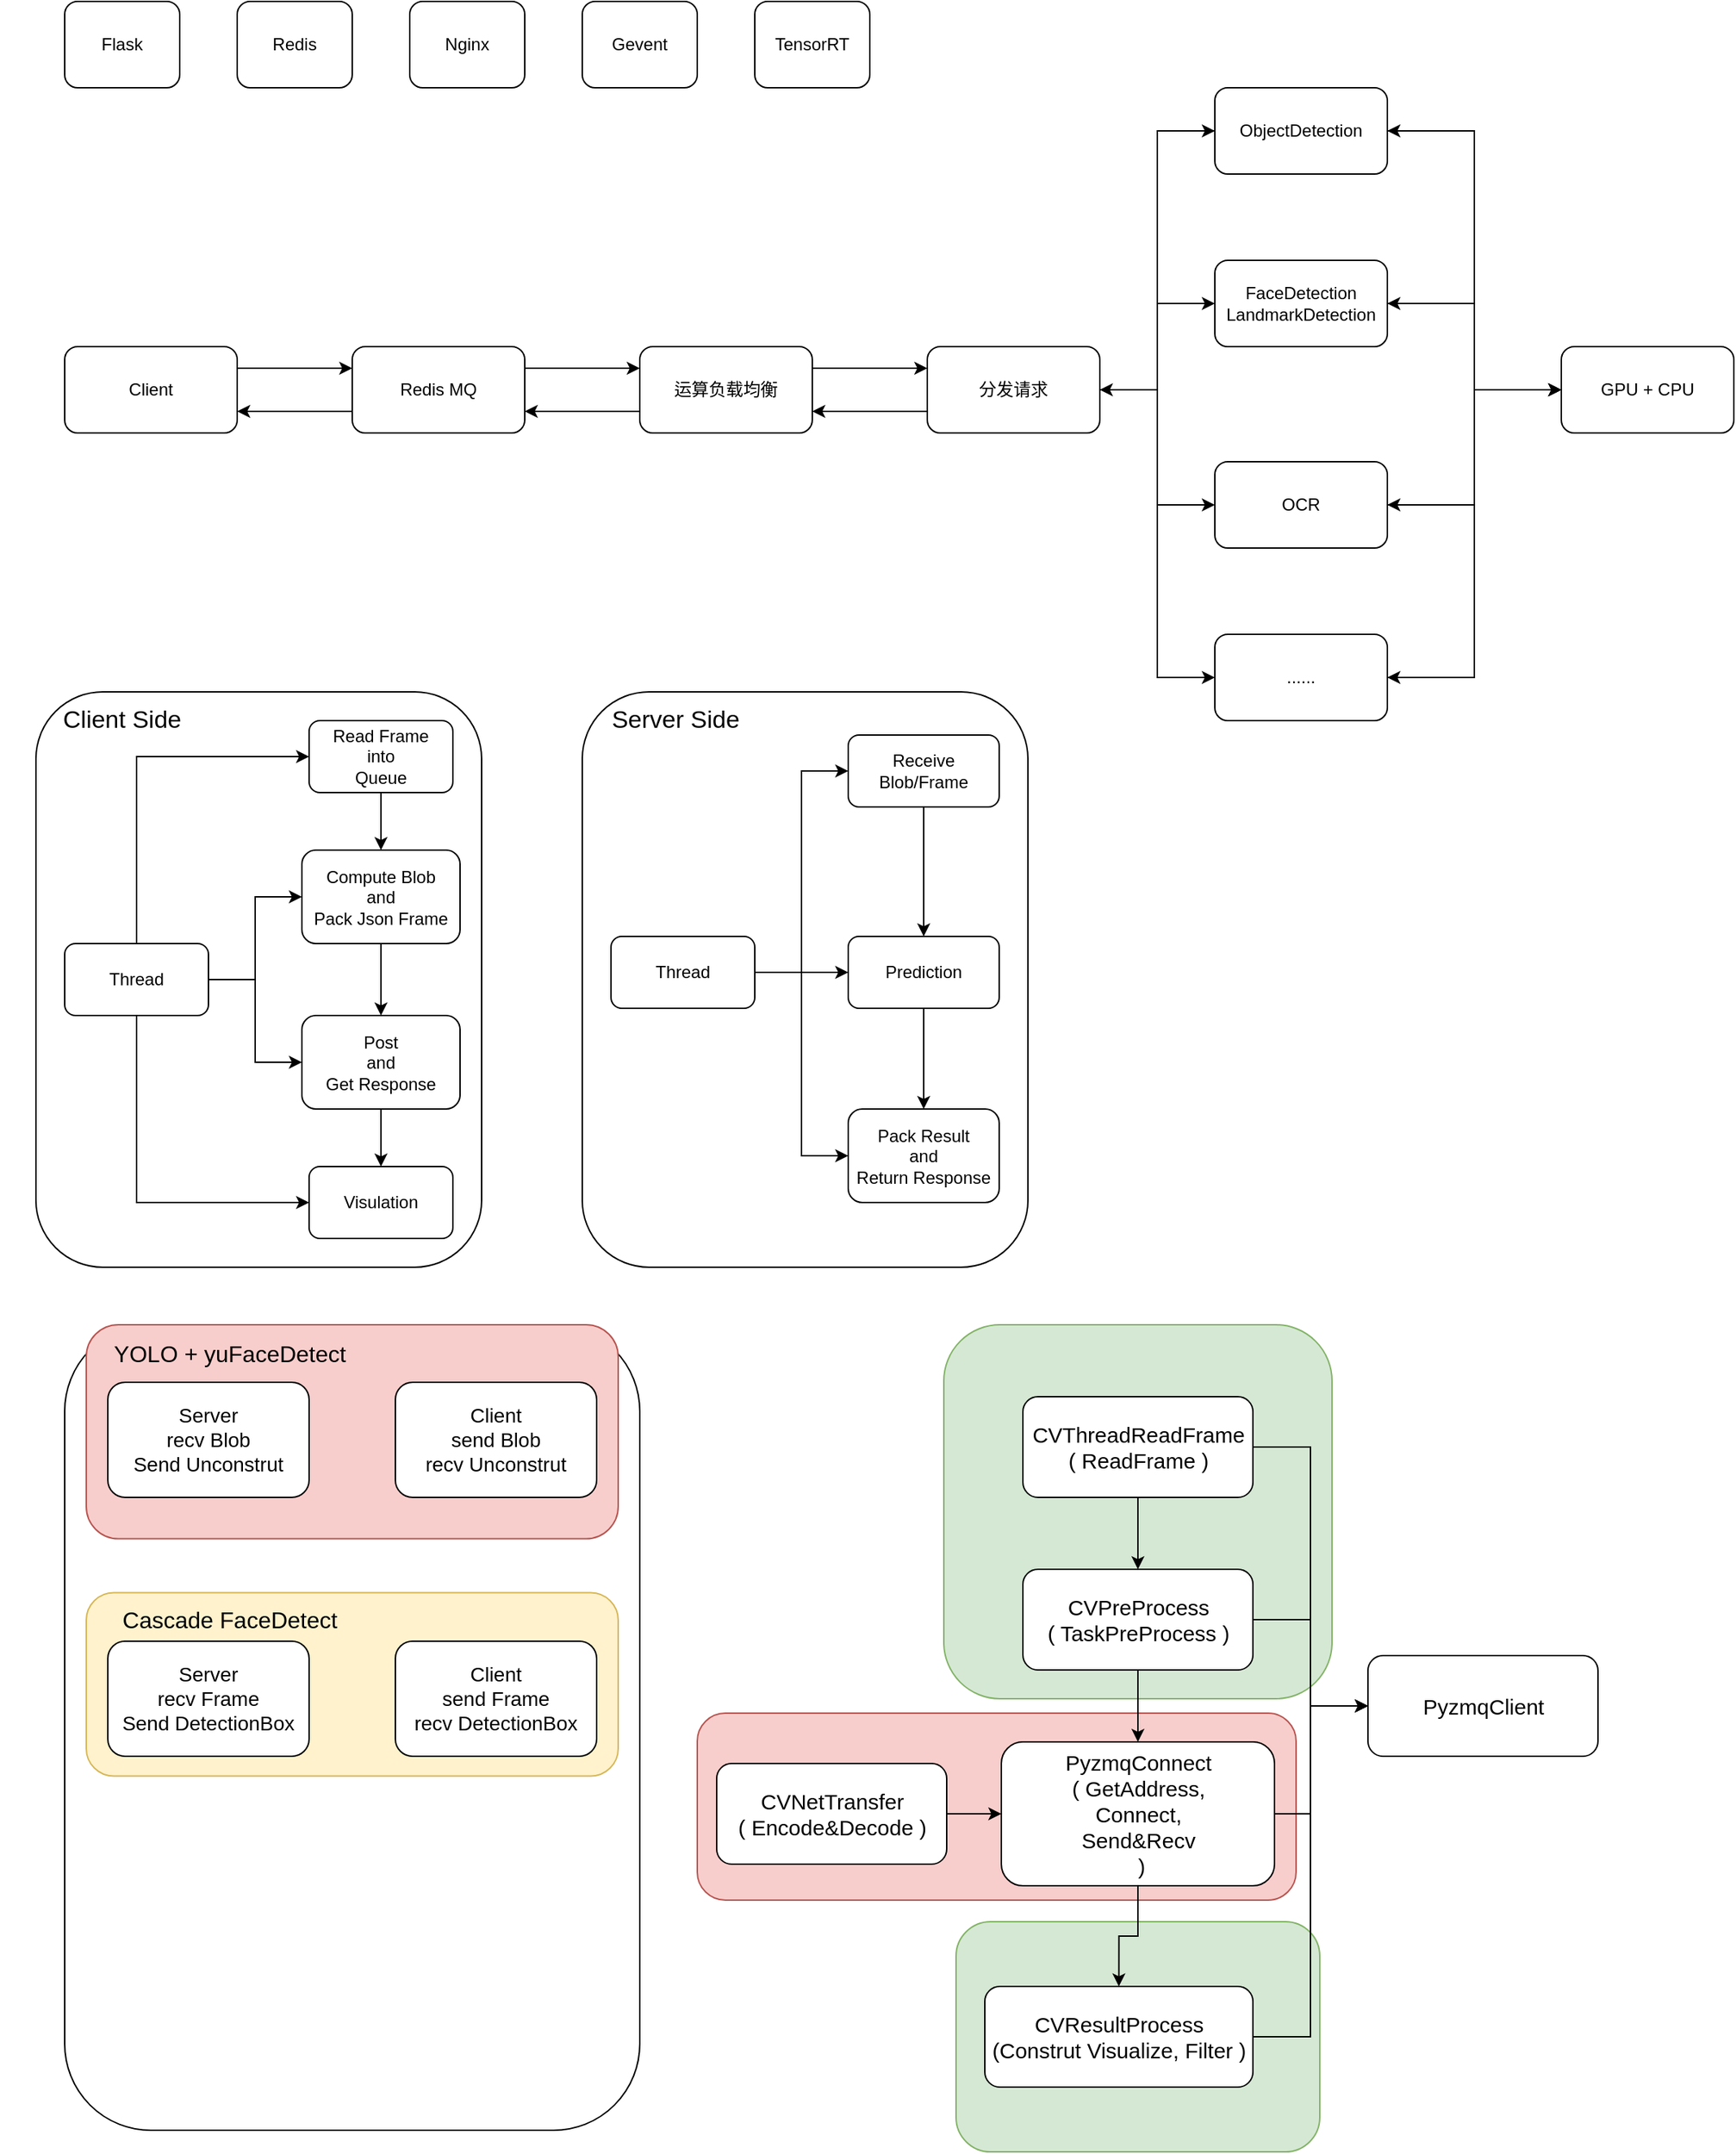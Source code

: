 <mxfile version="14.1.8" type="github">
  <diagram id="7dhG77_Q10vjQAKvfWMw" name="Page-1">
    <mxGraphModel dx="734" dy="479" grid="1" gridSize="10" guides="1" tooltips="1" connect="1" arrows="1" fold="1" page="1" pageScale="1" pageWidth="827" pageHeight="1169" math="0" shadow="0">
      <root>
        <mxCell id="0" />
        <mxCell id="1" parent="0" />
        <mxCell id="kNMitA74HekCaNC5wL4F-1" value="" style="rounded=1;whiteSpace=wrap;html=1;" parent="1" vertex="1">
          <mxGeometry x="80" y="960" width="400" height="560" as="geometry" />
        </mxCell>
        <mxCell id="MtR0q6EYVEY2UFpirdCm-37" value="" style="rounded=1;whiteSpace=wrap;html=1;fillColor=#fff2cc;strokeColor=#d6b656;" parent="1" vertex="1">
          <mxGeometry x="95" y="1146.25" width="370" height="127.5" as="geometry" />
        </mxCell>
        <mxCell id="MtR0q6EYVEY2UFpirdCm-36" value="" style="rounded=1;whiteSpace=wrap;html=1;fillColor=#f8cecc;strokeColor=#b85450;" parent="1" vertex="1">
          <mxGeometry x="95" y="960" width="370" height="148.75" as="geometry" />
        </mxCell>
        <mxCell id="MtR0q6EYVEY2UFpirdCm-35" value="" style="rounded=1;whiteSpace=wrap;html=1;fillColor=#f8cecc;strokeColor=#b85450;" parent="1" vertex="1">
          <mxGeometry x="320" y="1000" width="120" height="60" as="geometry" />
        </mxCell>
        <mxCell id="MtR0q6EYVEY2UFpirdCm-31" value="" style="rounded=1;whiteSpace=wrap;html=1;fillColor=#f8cecc;strokeColor=#b85450;" parent="1" vertex="1">
          <mxGeometry x="520" y="1230" width="416.5" height="130" as="geometry" />
        </mxCell>
        <mxCell id="MtR0q6EYVEY2UFpirdCm-30" value="" style="rounded=1;whiteSpace=wrap;html=1;fillColor=#d5e8d4;strokeColor=#82b366;" parent="1" vertex="1">
          <mxGeometry x="700" y="1375" width="253" height="160" as="geometry" />
        </mxCell>
        <mxCell id="WyiyPVkX2-RSNoQSLLox-2" style="edgeStyle=orthogonalEdgeStyle;rounded=0;orthogonalLoop=1;jettySize=auto;html=1;exitX=1;exitY=0.25;exitDx=0;exitDy=0;entryX=0;entryY=0.25;entryDx=0;entryDy=0;" parent="1" source="9NKGEl0jnILZwDAVQmjc-1" target="9NKGEl0jnILZwDAVQmjc-3" edge="1">
          <mxGeometry relative="1" as="geometry" />
        </mxCell>
        <mxCell id="9NKGEl0jnILZwDAVQmjc-1" value="Client" style="rounded=1;whiteSpace=wrap;html=1;" parent="1" vertex="1">
          <mxGeometry x="80" y="280" width="120" height="60" as="geometry" />
        </mxCell>
        <mxCell id="i9eNnEVXPlJ7ctMdqRhR-3" style="edgeStyle=orthogonalEdgeStyle;rounded=0;orthogonalLoop=1;jettySize=auto;html=1;exitX=0;exitY=0.75;exitDx=0;exitDy=0;entryX=1;entryY=0.75;entryDx=0;entryDy=0;" parent="1" source="9NKGEl0jnILZwDAVQmjc-3" target="9NKGEl0jnILZwDAVQmjc-1" edge="1">
          <mxGeometry relative="1" as="geometry" />
        </mxCell>
        <mxCell id="i9eNnEVXPlJ7ctMdqRhR-4" style="edgeStyle=orthogonalEdgeStyle;rounded=0;orthogonalLoop=1;jettySize=auto;html=1;exitX=1;exitY=0.25;exitDx=0;exitDy=0;entryX=0;entryY=0.25;entryDx=0;entryDy=0;" parent="1" source="9NKGEl0jnILZwDAVQmjc-3" target="i9eNnEVXPlJ7ctMdqRhR-1" edge="1">
          <mxGeometry relative="1" as="geometry" />
        </mxCell>
        <mxCell id="9NKGEl0jnILZwDAVQmjc-3" value="Redis MQ" style="rounded=1;whiteSpace=wrap;html=1;" parent="1" vertex="1">
          <mxGeometry x="280" y="280" width="120" height="60" as="geometry" />
        </mxCell>
        <mxCell id="i9eNnEVXPlJ7ctMdqRhR-5" style="edgeStyle=orthogonalEdgeStyle;rounded=0;orthogonalLoop=1;jettySize=auto;html=1;exitX=0;exitY=0.75;exitDx=0;exitDy=0;entryX=1;entryY=0.75;entryDx=0;entryDy=0;" parent="1" source="i9eNnEVXPlJ7ctMdqRhR-1" target="9NKGEl0jnILZwDAVQmjc-3" edge="1">
          <mxGeometry relative="1" as="geometry" />
        </mxCell>
        <mxCell id="Oo6SzhEoN0E3CcnQ-WtD-2" style="edgeStyle=orthogonalEdgeStyle;rounded=0;orthogonalLoop=1;jettySize=auto;html=1;exitX=1;exitY=0.25;exitDx=0;exitDy=0;entryX=0;entryY=0.25;entryDx=0;entryDy=0;" parent="1" source="i9eNnEVXPlJ7ctMdqRhR-1" target="Oo6SzhEoN0E3CcnQ-WtD-1" edge="1">
          <mxGeometry relative="1" as="geometry" />
        </mxCell>
        <mxCell id="i9eNnEVXPlJ7ctMdqRhR-1" value="运算负载均衡" style="rounded=1;whiteSpace=wrap;html=1;" parent="1" vertex="1">
          <mxGeometry x="480" y="280" width="120" height="60" as="geometry" />
        </mxCell>
        <mxCell id="Oo6SzhEoN0E3CcnQ-WtD-21" style="edgeStyle=orthogonalEdgeStyle;rounded=0;orthogonalLoop=1;jettySize=auto;html=1;entryX=1;entryY=0.5;entryDx=0;entryDy=0;" parent="1" source="i9eNnEVXPlJ7ctMdqRhR-6" target="Oo6SzhEoN0E3CcnQ-WtD-4" edge="1">
          <mxGeometry relative="1" as="geometry" />
        </mxCell>
        <mxCell id="Oo6SzhEoN0E3CcnQ-WtD-22" style="edgeStyle=orthogonalEdgeStyle;rounded=0;orthogonalLoop=1;jettySize=auto;html=1;entryX=1;entryY=0.5;entryDx=0;entryDy=0;" parent="1" source="i9eNnEVXPlJ7ctMdqRhR-6" target="Oo6SzhEoN0E3CcnQ-WtD-5" edge="1">
          <mxGeometry relative="1" as="geometry" />
        </mxCell>
        <mxCell id="Oo6SzhEoN0E3CcnQ-WtD-23" style="edgeStyle=orthogonalEdgeStyle;rounded=0;orthogonalLoop=1;jettySize=auto;html=1;entryX=1;entryY=0.5;entryDx=0;entryDy=0;" parent="1" source="i9eNnEVXPlJ7ctMdqRhR-6" target="Oo6SzhEoN0E3CcnQ-WtD-6" edge="1">
          <mxGeometry relative="1" as="geometry" />
        </mxCell>
        <mxCell id="Oo6SzhEoN0E3CcnQ-WtD-24" style="edgeStyle=orthogonalEdgeStyle;rounded=0;orthogonalLoop=1;jettySize=auto;html=1;entryX=1;entryY=0.5;entryDx=0;entryDy=0;" parent="1" source="i9eNnEVXPlJ7ctMdqRhR-6" target="Oo6SzhEoN0E3CcnQ-WtD-7" edge="1">
          <mxGeometry relative="1" as="geometry" />
        </mxCell>
        <mxCell id="i9eNnEVXPlJ7ctMdqRhR-6" value="GPU + CPU" style="rounded=1;whiteSpace=wrap;html=1;" parent="1" vertex="1">
          <mxGeometry x="1121" y="280" width="120" height="60" as="geometry" />
        </mxCell>
        <mxCell id="1QFQKJrHIQteWZRxJTOW-2" value="Flask" style="rounded=1;whiteSpace=wrap;html=1;" parent="1" vertex="1">
          <mxGeometry x="80" y="40" width="80" height="60" as="geometry" />
        </mxCell>
        <mxCell id="1QFQKJrHIQteWZRxJTOW-7" value="Redis" style="rounded=1;whiteSpace=wrap;html=1;" parent="1" vertex="1">
          <mxGeometry x="200" y="40" width="80" height="60" as="geometry" />
        </mxCell>
        <mxCell id="1QFQKJrHIQteWZRxJTOW-8" value="Nginx" style="rounded=1;whiteSpace=wrap;html=1;" parent="1" vertex="1">
          <mxGeometry x="320" y="40" width="80" height="60" as="geometry" />
        </mxCell>
        <mxCell id="1QFQKJrHIQteWZRxJTOW-9" value="Gevent" style="rounded=1;whiteSpace=wrap;html=1;" parent="1" vertex="1">
          <mxGeometry x="440" y="40" width="80" height="60" as="geometry" />
        </mxCell>
        <mxCell id="Oo6SzhEoN0E3CcnQ-WtD-3" style="edgeStyle=orthogonalEdgeStyle;rounded=0;orthogonalLoop=1;jettySize=auto;html=1;exitX=0;exitY=0.75;exitDx=0;exitDy=0;entryX=1;entryY=0.75;entryDx=0;entryDy=0;" parent="1" source="Oo6SzhEoN0E3CcnQ-WtD-1" target="i9eNnEVXPlJ7ctMdqRhR-1" edge="1">
          <mxGeometry relative="1" as="geometry" />
        </mxCell>
        <mxCell id="Oo6SzhEoN0E3CcnQ-WtD-16" style="edgeStyle=orthogonalEdgeStyle;rounded=0;orthogonalLoop=1;jettySize=auto;html=1;entryX=0;entryY=0.5;entryDx=0;entryDy=0;" parent="1" source="Oo6SzhEoN0E3CcnQ-WtD-1" target="Oo6SzhEoN0E3CcnQ-WtD-4" edge="1">
          <mxGeometry relative="1" as="geometry" />
        </mxCell>
        <mxCell id="Oo6SzhEoN0E3CcnQ-WtD-17" style="edgeStyle=orthogonalEdgeStyle;rounded=0;orthogonalLoop=1;jettySize=auto;html=1;entryX=0;entryY=0.5;entryDx=0;entryDy=0;" parent="1" source="Oo6SzhEoN0E3CcnQ-WtD-1" target="Oo6SzhEoN0E3CcnQ-WtD-5" edge="1">
          <mxGeometry relative="1" as="geometry" />
        </mxCell>
        <mxCell id="Oo6SzhEoN0E3CcnQ-WtD-18" style="edgeStyle=orthogonalEdgeStyle;rounded=0;orthogonalLoop=1;jettySize=auto;html=1;entryX=0;entryY=0.5;entryDx=0;entryDy=0;" parent="1" source="Oo6SzhEoN0E3CcnQ-WtD-1" target="Oo6SzhEoN0E3CcnQ-WtD-6" edge="1">
          <mxGeometry relative="1" as="geometry" />
        </mxCell>
        <mxCell id="Oo6SzhEoN0E3CcnQ-WtD-19" style="edgeStyle=orthogonalEdgeStyle;rounded=0;orthogonalLoop=1;jettySize=auto;html=1;entryX=0;entryY=0.5;entryDx=0;entryDy=0;" parent="1" source="Oo6SzhEoN0E3CcnQ-WtD-1" target="Oo6SzhEoN0E3CcnQ-WtD-7" edge="1">
          <mxGeometry relative="1" as="geometry" />
        </mxCell>
        <mxCell id="Oo6SzhEoN0E3CcnQ-WtD-1" value="分发请求" style="rounded=1;whiteSpace=wrap;html=1;" parent="1" vertex="1">
          <mxGeometry x="680" y="280" width="120" height="60" as="geometry" />
        </mxCell>
        <mxCell id="Oo6SzhEoN0E3CcnQ-WtD-12" style="edgeStyle=orthogonalEdgeStyle;rounded=0;orthogonalLoop=1;jettySize=auto;html=1;entryX=0;entryY=0.5;entryDx=0;entryDy=0;" parent="1" source="Oo6SzhEoN0E3CcnQ-WtD-4" target="i9eNnEVXPlJ7ctMdqRhR-6" edge="1">
          <mxGeometry relative="1" as="geometry" />
        </mxCell>
        <mxCell id="Oo6SzhEoN0E3CcnQ-WtD-20" style="edgeStyle=orthogonalEdgeStyle;rounded=0;orthogonalLoop=1;jettySize=auto;html=1;entryX=1;entryY=0.5;entryDx=0;entryDy=0;" parent="1" source="Oo6SzhEoN0E3CcnQ-WtD-4" target="Oo6SzhEoN0E3CcnQ-WtD-1" edge="1">
          <mxGeometry relative="1" as="geometry" />
        </mxCell>
        <mxCell id="Oo6SzhEoN0E3CcnQ-WtD-4" value="ObjectDetection" style="rounded=1;whiteSpace=wrap;html=1;" parent="1" vertex="1">
          <mxGeometry x="880" y="100" width="120" height="60" as="geometry" />
        </mxCell>
        <mxCell id="Oo6SzhEoN0E3CcnQ-WtD-13" style="edgeStyle=orthogonalEdgeStyle;rounded=0;orthogonalLoop=1;jettySize=auto;html=1;" parent="1" source="Oo6SzhEoN0E3CcnQ-WtD-5" target="i9eNnEVXPlJ7ctMdqRhR-6" edge="1">
          <mxGeometry relative="1" as="geometry" />
        </mxCell>
        <mxCell id="Oo6SzhEoN0E3CcnQ-WtD-5" value="FaceDetection&lt;br&gt;LandmarkDetection" style="rounded=1;whiteSpace=wrap;html=1;" parent="1" vertex="1">
          <mxGeometry x="880" y="220" width="120" height="60" as="geometry" />
        </mxCell>
        <mxCell id="Oo6SzhEoN0E3CcnQ-WtD-14" style="edgeStyle=orthogonalEdgeStyle;rounded=0;orthogonalLoop=1;jettySize=auto;html=1;entryX=0;entryY=0.5;entryDx=0;entryDy=0;" parent="1" source="Oo6SzhEoN0E3CcnQ-WtD-6" target="i9eNnEVXPlJ7ctMdqRhR-6" edge="1">
          <mxGeometry relative="1" as="geometry" />
        </mxCell>
        <mxCell id="Oo6SzhEoN0E3CcnQ-WtD-6" value="OCR" style="rounded=1;whiteSpace=wrap;html=1;" parent="1" vertex="1">
          <mxGeometry x="880" y="360" width="120" height="60" as="geometry" />
        </mxCell>
        <mxCell id="Oo6SzhEoN0E3CcnQ-WtD-15" style="edgeStyle=orthogonalEdgeStyle;rounded=0;orthogonalLoop=1;jettySize=auto;html=1;entryX=0;entryY=0.5;entryDx=0;entryDy=0;" parent="1" source="Oo6SzhEoN0E3CcnQ-WtD-7" target="i9eNnEVXPlJ7ctMdqRhR-6" edge="1">
          <mxGeometry relative="1" as="geometry" />
        </mxCell>
        <mxCell id="Oo6SzhEoN0E3CcnQ-WtD-7" value="......" style="rounded=1;whiteSpace=wrap;html=1;" parent="1" vertex="1">
          <mxGeometry x="880" y="480" width="120" height="60" as="geometry" />
        </mxCell>
        <mxCell id="Oo6SzhEoN0E3CcnQ-WtD-10" value="TensorRT" style="rounded=1;whiteSpace=wrap;html=1;" parent="1" vertex="1">
          <mxGeometry x="560" y="40" width="80" height="60" as="geometry" />
        </mxCell>
        <mxCell id="kNVmFIi3BoLwCQZXjS9n-1" value="" style="rounded=1;whiteSpace=wrap;html=1;" parent="1" vertex="1">
          <mxGeometry x="60" y="520" width="310" height="400" as="geometry" />
        </mxCell>
        <mxCell id="kNVmFIi3BoLwCQZXjS9n-4" value="&lt;font style=&quot;font-size: 17px&quot;&gt;Client Side&lt;br&gt;&lt;/font&gt;" style="text;html=1;strokeColor=none;fillColor=none;align=center;verticalAlign=middle;whiteSpace=wrap;rounded=0;" parent="1" vertex="1">
          <mxGeometry x="35" y="520" width="170" height="40" as="geometry" />
        </mxCell>
        <mxCell id="kNVmFIi3BoLwCQZXjS9n-15" style="edgeStyle=orthogonalEdgeStyle;rounded=0;orthogonalLoop=1;jettySize=auto;html=1;entryX=0;entryY=0.5;entryDx=0;entryDy=0;" parent="1" source="kNVmFIi3BoLwCQZXjS9n-6" target="kNVmFIi3BoLwCQZXjS9n-12" edge="1">
          <mxGeometry relative="1" as="geometry">
            <Array as="points">
              <mxPoint x="130" y="565" />
            </Array>
          </mxGeometry>
        </mxCell>
        <mxCell id="kNVmFIi3BoLwCQZXjS9n-23" style="edgeStyle=orthogonalEdgeStyle;rounded=0;orthogonalLoop=1;jettySize=auto;html=1;entryX=0;entryY=0.5;entryDx=0;entryDy=0;" parent="1" source="kNVmFIi3BoLwCQZXjS9n-6" target="kNVmFIi3BoLwCQZXjS9n-22" edge="1">
          <mxGeometry relative="1" as="geometry">
            <Array as="points">
              <mxPoint x="130" y="875" />
            </Array>
          </mxGeometry>
        </mxCell>
        <mxCell id="kNVmFIi3BoLwCQZXjS9n-26" style="edgeStyle=orthogonalEdgeStyle;rounded=0;orthogonalLoop=1;jettySize=auto;html=1;entryX=0;entryY=0.5;entryDx=0;entryDy=0;" parent="1" source="kNVmFIi3BoLwCQZXjS9n-6" target="kNVmFIi3BoLwCQZXjS9n-13" edge="1">
          <mxGeometry relative="1" as="geometry" />
        </mxCell>
        <mxCell id="kNVmFIi3BoLwCQZXjS9n-29" style="edgeStyle=orthogonalEdgeStyle;rounded=0;orthogonalLoop=1;jettySize=auto;html=1;entryX=0;entryY=0.5;entryDx=0;entryDy=0;" parent="1" source="kNVmFIi3BoLwCQZXjS9n-6" target="kNVmFIi3BoLwCQZXjS9n-28" edge="1">
          <mxGeometry relative="1" as="geometry" />
        </mxCell>
        <mxCell id="kNVmFIi3BoLwCQZXjS9n-6" value="Thread" style="rounded=1;whiteSpace=wrap;html=1;" parent="1" vertex="1">
          <mxGeometry x="80" y="695" width="100" height="50" as="geometry" />
        </mxCell>
        <mxCell id="kNVmFIi3BoLwCQZXjS9n-18" style="edgeStyle=orthogonalEdgeStyle;rounded=0;orthogonalLoop=1;jettySize=auto;html=1;entryX=0.5;entryY=0;entryDx=0;entryDy=0;" parent="1" source="kNVmFIi3BoLwCQZXjS9n-12" target="kNVmFIi3BoLwCQZXjS9n-13" edge="1">
          <mxGeometry relative="1" as="geometry" />
        </mxCell>
        <mxCell id="kNVmFIi3BoLwCQZXjS9n-12" value="Read Frame&lt;br&gt;into&lt;br&gt;Queue" style="rounded=1;whiteSpace=wrap;html=1;" parent="1" vertex="1">
          <mxGeometry x="250" y="540" width="100" height="50" as="geometry" />
        </mxCell>
        <mxCell id="kNVmFIi3BoLwCQZXjS9n-30" style="edgeStyle=orthogonalEdgeStyle;rounded=0;orthogonalLoop=1;jettySize=auto;html=1;entryX=0.5;entryY=0;entryDx=0;entryDy=0;" parent="1" source="kNVmFIi3BoLwCQZXjS9n-13" target="kNVmFIi3BoLwCQZXjS9n-28" edge="1">
          <mxGeometry relative="1" as="geometry" />
        </mxCell>
        <mxCell id="kNVmFIi3BoLwCQZXjS9n-13" value="Compute Blob&lt;br&gt;and&lt;br&gt;Pack Json Frame" style="rounded=1;whiteSpace=wrap;html=1;" parent="1" vertex="1">
          <mxGeometry x="245" y="630" width="110" height="65" as="geometry" />
        </mxCell>
        <mxCell id="kNVmFIi3BoLwCQZXjS9n-22" value="Visulation" style="rounded=1;whiteSpace=wrap;html=1;" parent="1" vertex="1">
          <mxGeometry x="250" y="850" width="100" height="50" as="geometry" />
        </mxCell>
        <mxCell id="kNVmFIi3BoLwCQZXjS9n-31" style="edgeStyle=orthogonalEdgeStyle;rounded=0;orthogonalLoop=1;jettySize=auto;html=1;entryX=0.5;entryY=0;entryDx=0;entryDy=0;" parent="1" source="kNVmFIi3BoLwCQZXjS9n-28" target="kNVmFIi3BoLwCQZXjS9n-22" edge="1">
          <mxGeometry relative="1" as="geometry" />
        </mxCell>
        <mxCell id="kNVmFIi3BoLwCQZXjS9n-28" value="Post&lt;br&gt;and&lt;br&gt;Get Response" style="rounded=1;whiteSpace=wrap;html=1;" parent="1" vertex="1">
          <mxGeometry x="245" y="745" width="110" height="65" as="geometry" />
        </mxCell>
        <mxCell id="kNVmFIi3BoLwCQZXjS9n-32" value="" style="rounded=1;whiteSpace=wrap;html=1;" parent="1" vertex="1">
          <mxGeometry x="440" y="520" width="310" height="400" as="geometry" />
        </mxCell>
        <mxCell id="kNVmFIi3BoLwCQZXjS9n-33" value="&lt;font style=&quot;font-size: 17px&quot;&gt;Server Side&lt;br&gt;&lt;/font&gt;" style="text;html=1;strokeColor=none;fillColor=none;align=center;verticalAlign=middle;whiteSpace=wrap;rounded=0;" parent="1" vertex="1">
          <mxGeometry x="450" y="520" width="110" height="40" as="geometry" />
        </mxCell>
        <mxCell id="kNVmFIi3BoLwCQZXjS9n-37" style="edgeStyle=orthogonalEdgeStyle;rounded=0;orthogonalLoop=1;jettySize=auto;html=1;entryX=0;entryY=0.5;entryDx=0;entryDy=0;" parent="1" source="kNVmFIi3BoLwCQZXjS9n-38" target="kNVmFIi3BoLwCQZXjS9n-45" edge="1">
          <mxGeometry relative="1" as="geometry" />
        </mxCell>
        <mxCell id="kNVmFIi3BoLwCQZXjS9n-46" style="edgeStyle=orthogonalEdgeStyle;rounded=0;orthogonalLoop=1;jettySize=auto;html=1;entryX=0;entryY=0.5;entryDx=0;entryDy=0;" parent="1" source="kNVmFIi3BoLwCQZXjS9n-38" target="kNVmFIi3BoLwCQZXjS9n-40" edge="1">
          <mxGeometry relative="1" as="geometry" />
        </mxCell>
        <mxCell id="kNVmFIi3BoLwCQZXjS9n-51" style="edgeStyle=orthogonalEdgeStyle;rounded=0;orthogonalLoop=1;jettySize=auto;html=1;entryX=0;entryY=0.5;entryDx=0;entryDy=0;" parent="1" source="kNVmFIi3BoLwCQZXjS9n-38" target="kNVmFIi3BoLwCQZXjS9n-47" edge="1">
          <mxGeometry relative="1" as="geometry" />
        </mxCell>
        <mxCell id="kNVmFIi3BoLwCQZXjS9n-38" value="Thread" style="rounded=1;whiteSpace=wrap;html=1;" parent="1" vertex="1">
          <mxGeometry x="460" y="690" width="100" height="50" as="geometry" />
        </mxCell>
        <mxCell id="kNVmFIi3BoLwCQZXjS9n-48" style="edgeStyle=orthogonalEdgeStyle;rounded=0;orthogonalLoop=1;jettySize=auto;html=1;entryX=0.5;entryY=0;entryDx=0;entryDy=0;" parent="1" source="kNVmFIi3BoLwCQZXjS9n-40" target="kNVmFIi3BoLwCQZXjS9n-47" edge="1">
          <mxGeometry relative="1" as="geometry" />
        </mxCell>
        <mxCell id="kNVmFIi3BoLwCQZXjS9n-40" value="Receive Blob/Frame" style="rounded=1;whiteSpace=wrap;html=1;" parent="1" vertex="1">
          <mxGeometry x="625" y="550" width="105" height="50" as="geometry" />
        </mxCell>
        <mxCell id="kNVmFIi3BoLwCQZXjS9n-45" value="Pack Result&lt;br&gt;and&lt;br&gt;Return Response" style="rounded=1;whiteSpace=wrap;html=1;" parent="1" vertex="1">
          <mxGeometry x="625" y="810" width="105" height="65" as="geometry" />
        </mxCell>
        <mxCell id="kNVmFIi3BoLwCQZXjS9n-50" style="edgeStyle=orthogonalEdgeStyle;rounded=0;orthogonalLoop=1;jettySize=auto;html=1;entryX=0.5;entryY=0;entryDx=0;entryDy=0;" parent="1" source="kNVmFIi3BoLwCQZXjS9n-47" target="kNVmFIi3BoLwCQZXjS9n-45" edge="1">
          <mxGeometry relative="1" as="geometry" />
        </mxCell>
        <mxCell id="kNVmFIi3BoLwCQZXjS9n-47" value="Prediction" style="rounded=1;whiteSpace=wrap;html=1;" parent="1" vertex="1">
          <mxGeometry x="625" y="690" width="105" height="50" as="geometry" />
        </mxCell>
        <mxCell id="MtR0q6EYVEY2UFpirdCm-1" value="" style="rounded=1;whiteSpace=wrap;html=1;fillColor=#d5e8d4;strokeColor=#82b366;" parent="1" vertex="1">
          <mxGeometry x="691.5" y="960" width="270" height="260" as="geometry" />
        </mxCell>
        <mxCell id="MtR0q6EYVEY2UFpirdCm-28" style="edgeStyle=orthogonalEdgeStyle;rounded=0;orthogonalLoop=1;jettySize=auto;html=1;" parent="1" source="MtR0q6EYVEY2UFpirdCm-4" target="MtR0q6EYVEY2UFpirdCm-17" edge="1">
          <mxGeometry relative="1" as="geometry" />
        </mxCell>
        <mxCell id="MtR0q6EYVEY2UFpirdCm-4" value="&lt;font style=&quot;font-size: 15px&quot;&gt;CVNetTransfer&lt;br&gt;( Encode&amp;amp;Decode )&lt;/font&gt;" style="rounded=1;whiteSpace=wrap;html=1;" parent="1" vertex="1">
          <mxGeometry x="533.5" y="1265" width="160" height="70" as="geometry" />
        </mxCell>
        <mxCell id="MtR0q6EYVEY2UFpirdCm-19" style="edgeStyle=orthogonalEdgeStyle;rounded=0;orthogonalLoop=1;jettySize=auto;html=1;entryX=0.5;entryY=0;entryDx=0;entryDy=0;" parent="1" source="MtR0q6EYVEY2UFpirdCm-7" target="MtR0q6EYVEY2UFpirdCm-9" edge="1">
          <mxGeometry relative="1" as="geometry" />
        </mxCell>
        <mxCell id="MtR0q6EYVEY2UFpirdCm-25" style="edgeStyle=orthogonalEdgeStyle;rounded=0;orthogonalLoop=1;jettySize=auto;html=1;entryX=0;entryY=0.5;entryDx=0;entryDy=0;" parent="1" source="MtR0q6EYVEY2UFpirdCm-7" target="MtR0q6EYVEY2UFpirdCm-10" edge="1">
          <mxGeometry relative="1" as="geometry" />
        </mxCell>
        <mxCell id="MtR0q6EYVEY2UFpirdCm-7" value="&lt;font style=&quot;font-size: 15px&quot;&gt;CVThreadReadFrame&lt;br&gt;( ReadFrame )&lt;/font&gt;" style="rounded=1;whiteSpace=wrap;html=1;" parent="1" vertex="1">
          <mxGeometry x="746.5" y="1010" width="160" height="70" as="geometry" />
        </mxCell>
        <mxCell id="MtR0q6EYVEY2UFpirdCm-26" style="edgeStyle=orthogonalEdgeStyle;rounded=0;orthogonalLoop=1;jettySize=auto;html=1;entryX=0;entryY=0.5;entryDx=0;entryDy=0;" parent="1" source="MtR0q6EYVEY2UFpirdCm-8" target="MtR0q6EYVEY2UFpirdCm-10" edge="1">
          <mxGeometry relative="1" as="geometry" />
        </mxCell>
        <mxCell id="MtR0q6EYVEY2UFpirdCm-8" value="&lt;font style=&quot;font-size: 15px&quot;&gt;CVResultProcess&lt;br&gt;(Construt Visualize, Filter )&lt;/font&gt;" style="rounded=1;whiteSpace=wrap;html=1;" parent="1" vertex="1">
          <mxGeometry x="720" y="1420" width="186.5" height="70" as="geometry" />
        </mxCell>
        <mxCell id="MtR0q6EYVEY2UFpirdCm-20" style="edgeStyle=orthogonalEdgeStyle;rounded=0;orthogonalLoop=1;jettySize=auto;html=1;entryX=0.5;entryY=0;entryDx=0;entryDy=0;" parent="1" source="MtR0q6EYVEY2UFpirdCm-9" target="MtR0q6EYVEY2UFpirdCm-17" edge="1">
          <mxGeometry relative="1" as="geometry" />
        </mxCell>
        <mxCell id="MtR0q6EYVEY2UFpirdCm-24" style="edgeStyle=orthogonalEdgeStyle;rounded=0;orthogonalLoop=1;jettySize=auto;html=1;" parent="1" source="MtR0q6EYVEY2UFpirdCm-9" target="MtR0q6EYVEY2UFpirdCm-10" edge="1">
          <mxGeometry relative="1" as="geometry" />
        </mxCell>
        <mxCell id="MtR0q6EYVEY2UFpirdCm-9" value="&lt;font style=&quot;font-size: 15px&quot;&gt;CVPreProcess&lt;br&gt;( TaskPreProcess )&lt;/font&gt;" style="rounded=1;whiteSpace=wrap;html=1;" parent="1" vertex="1">
          <mxGeometry x="746.5" y="1130" width="160" height="70" as="geometry" />
        </mxCell>
        <mxCell id="MtR0q6EYVEY2UFpirdCm-10" value="&lt;span style=&quot;font-size: 15px&quot;&gt;PyzmqClient&lt;br&gt;&lt;/span&gt;" style="rounded=1;whiteSpace=wrap;html=1;" parent="1" vertex="1">
          <mxGeometry x="986.5" y="1190" width="160" height="70" as="geometry" />
        </mxCell>
        <mxCell id="MtR0q6EYVEY2UFpirdCm-21" style="edgeStyle=orthogonalEdgeStyle;rounded=0;orthogonalLoop=1;jettySize=auto;html=1;entryX=0.5;entryY=0;entryDx=0;entryDy=0;" parent="1" source="MtR0q6EYVEY2UFpirdCm-17" target="MtR0q6EYVEY2UFpirdCm-8" edge="1">
          <mxGeometry relative="1" as="geometry" />
        </mxCell>
        <mxCell id="MtR0q6EYVEY2UFpirdCm-27" style="edgeStyle=orthogonalEdgeStyle;rounded=0;orthogonalLoop=1;jettySize=auto;html=1;entryX=0;entryY=0.5;entryDx=0;entryDy=0;" parent="1" source="MtR0q6EYVEY2UFpirdCm-17" target="MtR0q6EYVEY2UFpirdCm-10" edge="1">
          <mxGeometry relative="1" as="geometry">
            <Array as="points">
              <mxPoint x="946.5" y="1300" />
              <mxPoint x="946.5" y="1225" />
            </Array>
          </mxGeometry>
        </mxCell>
        <mxCell id="MtR0q6EYVEY2UFpirdCm-17" value="&lt;font style=&quot;font-size: 15px&quot;&gt;PyzmqConnect&lt;br&gt;( GetAddress, &lt;br&gt;Connect,&lt;br&gt;Send&amp;amp;Recv&lt;br&gt;&amp;nbsp;)&lt;/font&gt;" style="rounded=1;whiteSpace=wrap;html=1;" parent="1" vertex="1">
          <mxGeometry x="731.5" y="1250" width="190" height="100" as="geometry" />
        </mxCell>
        <mxCell id="MtR0q6EYVEY2UFpirdCm-32" value="&lt;font style=&quot;font-size: 14px&quot;&gt;Server&lt;br&gt;recv Frame&lt;br&gt;Send DetectionBox&lt;br&gt;&lt;/font&gt;" style="rounded=1;whiteSpace=wrap;html=1;" parent="1" vertex="1">
          <mxGeometry x="110" y="1180" width="140" height="80" as="geometry" />
        </mxCell>
        <mxCell id="MtR0q6EYVEY2UFpirdCm-34" value="&lt;font style=&quot;font-size: 14px&quot;&gt;Client&lt;br&gt;send Frame&lt;br&gt;recv DetectionBox&lt;br&gt;&lt;/font&gt;" style="rounded=1;whiteSpace=wrap;html=1;" parent="1" vertex="1">
          <mxGeometry x="310" y="1180" width="140" height="80" as="geometry" />
        </mxCell>
        <mxCell id="kNMitA74HekCaNC5wL4F-3" value="&lt;font style=&quot;font-size: 14px&quot;&gt;Client&lt;br&gt;send Blob&lt;br&gt;recv Unconstrut&lt;br&gt;&lt;/font&gt;" style="rounded=1;whiteSpace=wrap;html=1;" parent="1" vertex="1">
          <mxGeometry x="310" y="1000" width="140" height="80" as="geometry" />
        </mxCell>
        <mxCell id="kNMitA74HekCaNC5wL4F-4" value="&lt;font style=&quot;font-size: 14px&quot;&gt;Server&lt;br&gt;recv Blob&lt;br&gt;Send Unconstrut&lt;br&gt;&lt;/font&gt;" style="rounded=1;whiteSpace=wrap;html=1;" parent="1" vertex="1">
          <mxGeometry x="110" y="1000" width="140" height="80" as="geometry" />
        </mxCell>
        <mxCell id="MtR0q6EYVEY2UFpirdCm-38" value="&lt;font style=&quot;font-size: 16px&quot;&gt;YOLO + yuFaceDetect&lt;/font&gt;" style="text;html=1;strokeColor=none;fillColor=none;align=center;verticalAlign=middle;whiteSpace=wrap;rounded=0;" parent="1" vertex="1">
          <mxGeometry x="110" y="970" width="170" height="20" as="geometry" />
        </mxCell>
        <mxCell id="MtR0q6EYVEY2UFpirdCm-39" value="&lt;font style=&quot;font-size: 16px&quot;&gt;Cascade FaceDetect&lt;/font&gt;" style="text;html=1;strokeColor=none;fillColor=none;align=center;verticalAlign=middle;whiteSpace=wrap;rounded=0;" parent="1" vertex="1">
          <mxGeometry x="110" y="1155" width="170" height="20" as="geometry" />
        </mxCell>
      </root>
    </mxGraphModel>
  </diagram>
</mxfile>
